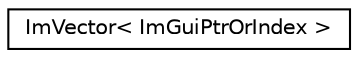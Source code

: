 digraph "Graphical Class Hierarchy"
{
 // LATEX_PDF_SIZE
  edge [fontname="Helvetica",fontsize="10",labelfontname="Helvetica",labelfontsize="10"];
  node [fontname="Helvetica",fontsize="10",shape=record];
  rankdir="LR";
  Node0 [label="ImVector\< ImGuiPtrOrIndex \>",height=0.2,width=0.4,color="black", fillcolor="white", style="filled",URL="$structImVector.html",tooltip=" "];
}
